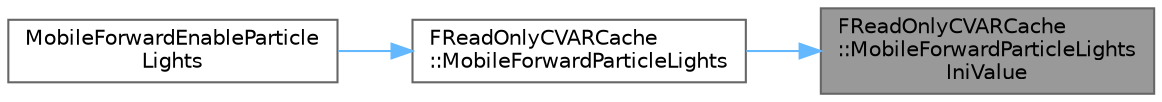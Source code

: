 digraph "FReadOnlyCVARCache::MobileForwardParticleLightsIniValue"
{
 // INTERACTIVE_SVG=YES
 // LATEX_PDF_SIZE
  bgcolor="transparent";
  edge [fontname=Helvetica,fontsize=10,labelfontname=Helvetica,labelfontsize=10];
  node [fontname=Helvetica,fontsize=10,shape=box,height=0.2,width=0.4];
  rankdir="RL";
  Node1 [id="Node000001",label="FReadOnlyCVARCache\l::MobileForwardParticleLights\lIniValue",height=0.2,width=0.4,color="gray40", fillcolor="grey60", style="filled", fontcolor="black",tooltip=" "];
  Node1 -> Node2 [id="edge1_Node000001_Node000002",dir="back",color="steelblue1",style="solid",tooltip=" "];
  Node2 [id="Node000002",label="FReadOnlyCVARCache\l::MobileForwardParticleLights",height=0.2,width=0.4,color="grey40", fillcolor="white", style="filled",URL="$db/d33/structFReadOnlyCVARCache.html#aad26cbbbbeab31d6b69ae031b7ba69f4",tooltip=" "];
  Node2 -> Node3 [id="edge2_Node000002_Node000003",dir="back",color="steelblue1",style="solid",tooltip=" "];
  Node3 [id="Node000003",label="MobileForwardEnableParticle\lLights",height=0.2,width=0.4,color="grey40", fillcolor="white", style="filled",URL="$d7/d1b/RenderUtils_8h.html#a48a6e0f0aa9d2c52a775388fdcf03ced",tooltip=" "];
}

